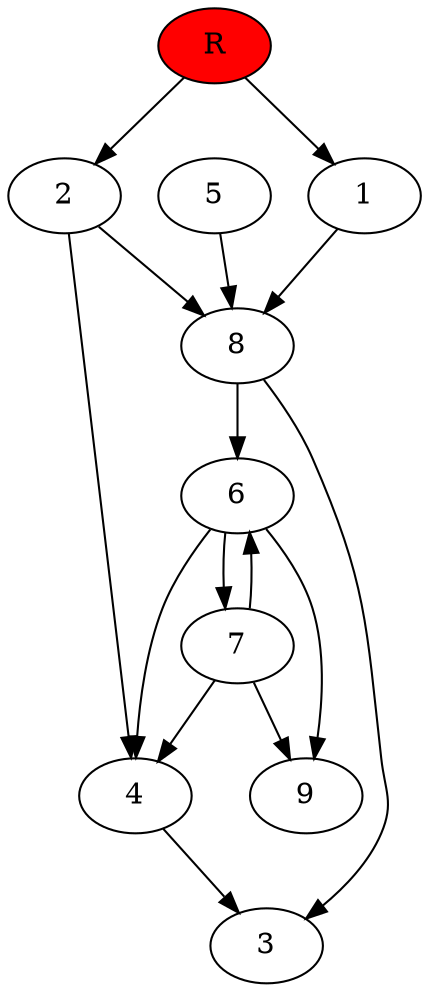 digraph prb26998 {
	1
	2
	3
	4
	5
	6
	7
	8
	R [fillcolor="#ff0000" style=filled]
	1 -> 8
	2 -> 4
	2 -> 8
	4 -> 3
	5 -> 8
	6 -> 4
	6 -> 7
	6 -> 9
	7 -> 4
	7 -> 6
	7 -> 9
	8 -> 3
	8 -> 6
	R -> 1
	R -> 2
}
